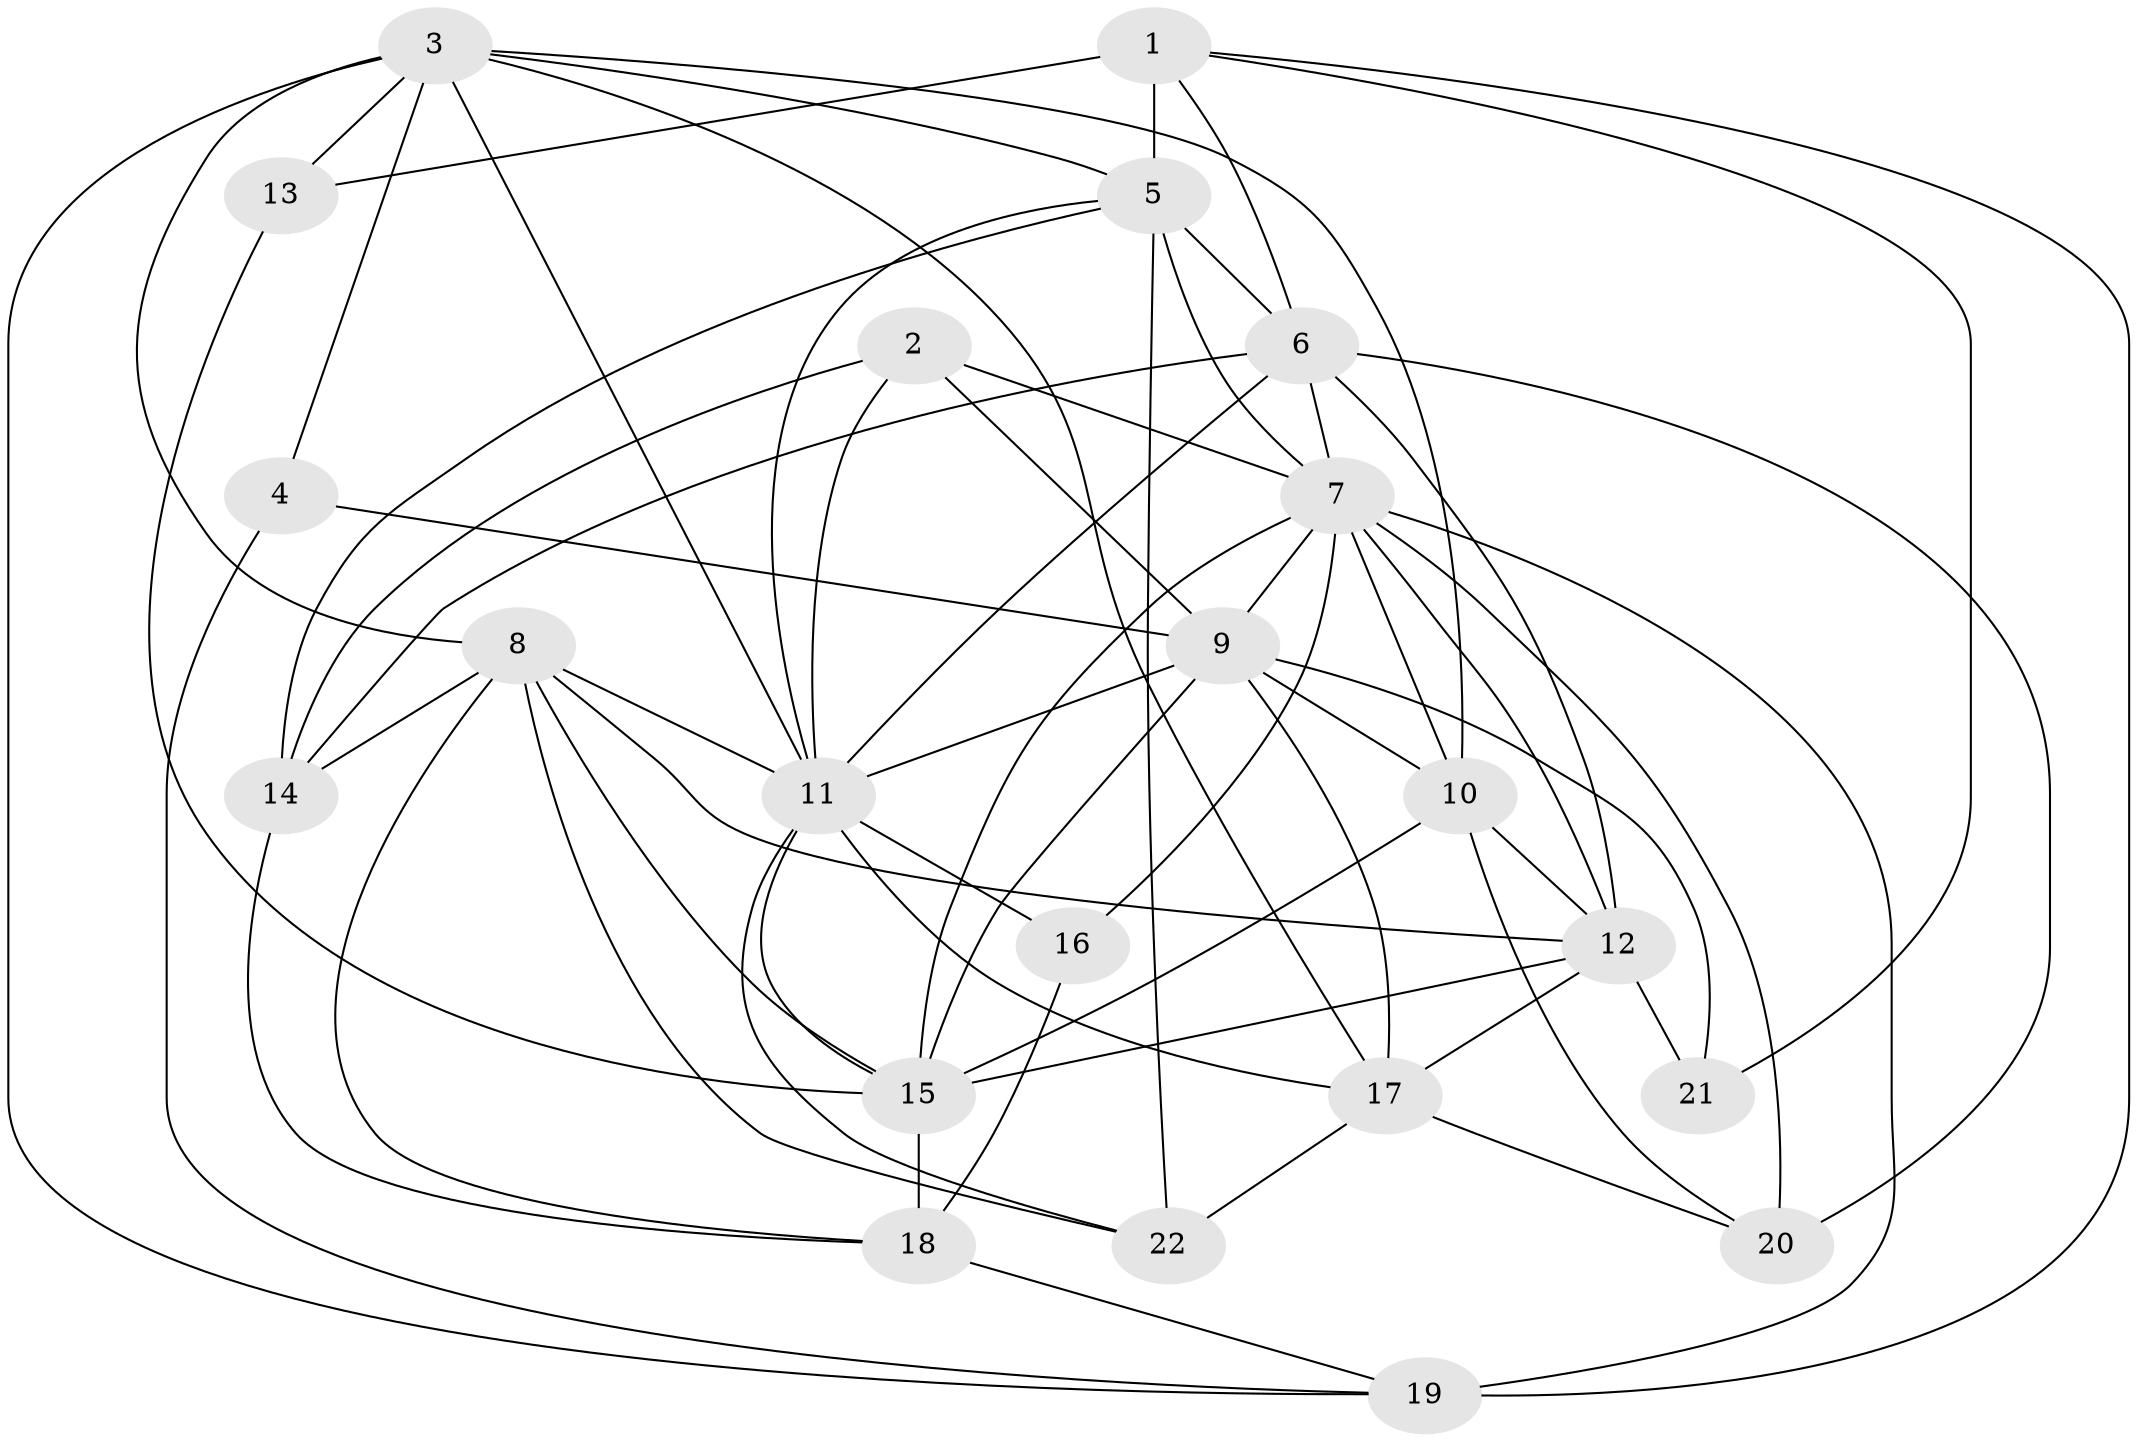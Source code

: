 // original degree distribution, {6: 0.046875, 3: 0.359375, 5: 0.234375, 7: 0.046875, 4: 0.203125, 2: 0.09375, 9: 0.015625}
// Generated by graph-tools (version 1.1) at 2025/51/03/04/25 22:51:19]
// undirected, 22 vertices, 64 edges
graph export_dot {
  node [color=gray90,style=filled];
  1;
  2;
  3;
  4;
  5;
  6;
  7;
  8;
  9;
  10;
  11;
  12;
  13;
  14;
  15;
  16;
  17;
  18;
  19;
  20;
  21;
  22;
  1 -- 5 [weight=2.0];
  1 -- 6 [weight=1.0];
  1 -- 13 [weight=2.0];
  1 -- 19 [weight=1.0];
  1 -- 21 [weight=1.0];
  2 -- 7 [weight=1.0];
  2 -- 9 [weight=3.0];
  2 -- 11 [weight=1.0];
  2 -- 14 [weight=1.0];
  3 -- 4 [weight=2.0];
  3 -- 5 [weight=1.0];
  3 -- 8 [weight=1.0];
  3 -- 10 [weight=1.0];
  3 -- 11 [weight=2.0];
  3 -- 13 [weight=1.0];
  3 -- 17 [weight=1.0];
  3 -- 19 [weight=1.0];
  4 -- 9 [weight=1.0];
  4 -- 19 [weight=1.0];
  5 -- 6 [weight=2.0];
  5 -- 7 [weight=1.0];
  5 -- 11 [weight=1.0];
  5 -- 14 [weight=1.0];
  5 -- 22 [weight=1.0];
  6 -- 7 [weight=1.0];
  6 -- 11 [weight=3.0];
  6 -- 12 [weight=1.0];
  6 -- 14 [weight=1.0];
  6 -- 20 [weight=2.0];
  7 -- 9 [weight=1.0];
  7 -- 10 [weight=1.0];
  7 -- 12 [weight=2.0];
  7 -- 15 [weight=2.0];
  7 -- 16 [weight=1.0];
  7 -- 19 [weight=2.0];
  7 -- 20 [weight=1.0];
  8 -- 11 [weight=1.0];
  8 -- 12 [weight=1.0];
  8 -- 14 [weight=1.0];
  8 -- 15 [weight=1.0];
  8 -- 18 [weight=1.0];
  8 -- 22 [weight=1.0];
  9 -- 10 [weight=1.0];
  9 -- 11 [weight=1.0];
  9 -- 15 [weight=2.0];
  9 -- 17 [weight=1.0];
  9 -- 21 [weight=1.0];
  10 -- 12 [weight=1.0];
  10 -- 15 [weight=1.0];
  10 -- 20 [weight=1.0];
  11 -- 15 [weight=1.0];
  11 -- 16 [weight=1.0];
  11 -- 17 [weight=1.0];
  11 -- 22 [weight=1.0];
  12 -- 15 [weight=2.0];
  12 -- 17 [weight=1.0];
  12 -- 21 [weight=1.0];
  13 -- 15 [weight=1.0];
  14 -- 18 [weight=1.0];
  15 -- 18 [weight=1.0];
  16 -- 18 [weight=1.0];
  17 -- 20 [weight=1.0];
  17 -- 22 [weight=1.0];
  18 -- 19 [weight=1.0];
}
